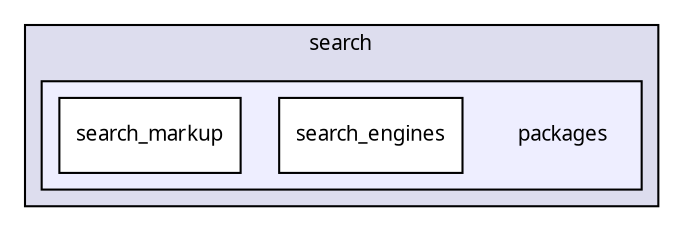 digraph "packages/search/packages/" {
  compound=true
  node [ fontsize="10", fontname="FreeSans.ttf"];
  edge [ labelfontsize="10", labelfontname="FreeSans.ttf"];
  subgraph clusterdir_71c3ad4b5540d4e4d05011b6505e8632 {
    graph [ bgcolor="#ddddee", pencolor="black", label="search" fontname="FreeSans.ttf", fontsize="10", URL="dir_71c3ad4b5540d4e4d05011b6505e8632.html"]
  subgraph clusterdir_5259c133ad364d38d3eb916cbd829a49 {
    graph [ bgcolor="#eeeeff", pencolor="black", label="" URL="dir_5259c133ad364d38d3eb916cbd829a49.html"];
    dir_5259c133ad364d38d3eb916cbd829a49 [shape=plaintext label="packages"];
    dir_1c157b1f50f07e89071f4c9af148f7ea [shape=box label="search_engines" color="black" fillcolor="white" style="filled" URL="dir_1c157b1f50f07e89071f4c9af148f7ea.html"];
    dir_4a1b04711f57324a666593c7ee34012d [shape=box label="search_markup" color="black" fillcolor="white" style="filled" URL="dir_4a1b04711f57324a666593c7ee34012d.html"];
  }
  }
}
